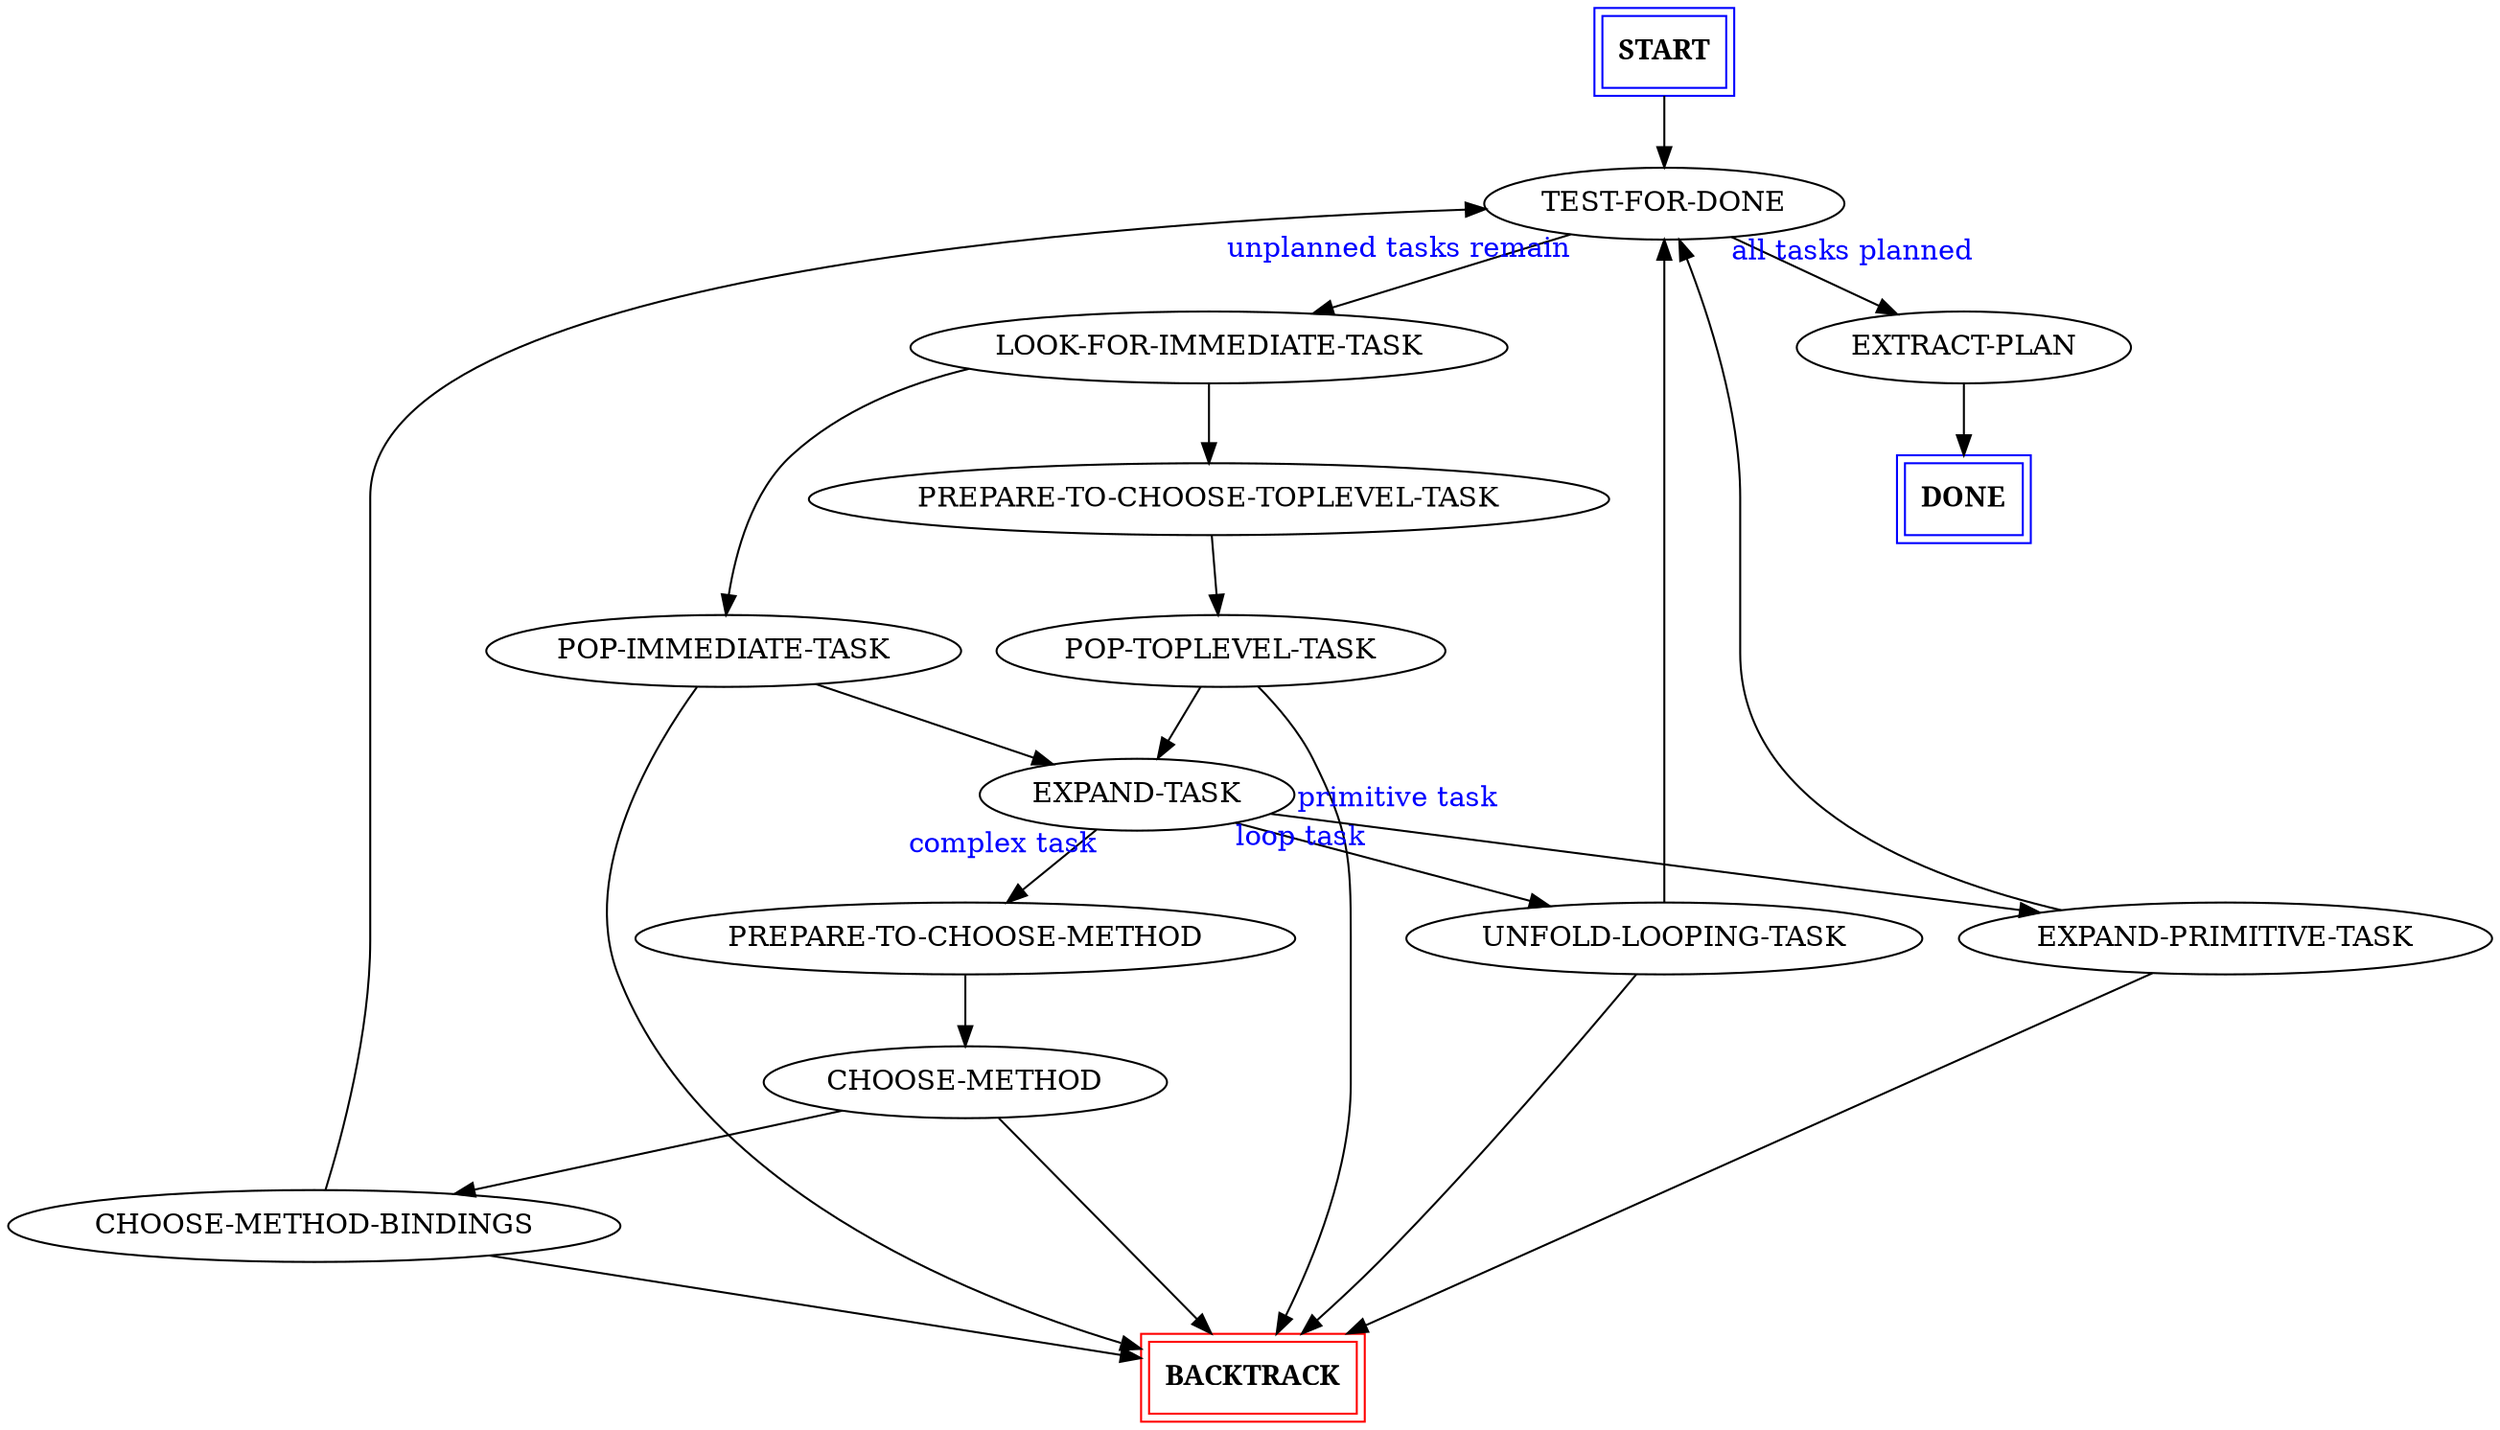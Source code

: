 digraph shop2_stack_machine {
        "START" [fontname="bold",color="blue",shape="rectangle",peripheries=2];
        "TEST-FOR-DONE";
        "LOOK-FOR-IMMEDIATE-TASK";
        "POP-IMMEDIATE-TASK";
        "PREPARE-TO-CHOOSE-TOPLEVEL-TASK";
        "POP-TOPLEVEL-TASK";
        "EXPAND-TASK";
        "UNFOLD-LOOPING-TASK";
        "EXPAND-PRIMITIVE-TASK";
        "PREPARE-TO-CHOOSE-METHOD";
        "CHOOSE-METHOD";
        "CHOOSE-METHOD-BINDINGS";
        "EXTRACT-PLAN";
        {
                node[fontname="bold"];
                
                "BACKTRACK" [color=red,shape="rectangle",peripheries=2];
                "DONE" [color="blue",shape="rectangle",peripheries=2];
        }
        
        
        subgraph {
                edge [labelfontcolor="blue"];

                "START" -> "TEST-FOR-DONE";
                
                "LOOK-FOR-IMMEDIATE-TASK" -> "POP-IMMEDIATE-TASK";
                "LOOK-FOR-IMMEDIATE-TASK" -> "PREPARE-TO-CHOOSE-TOPLEVEL-TASK";
                "POP-IMMEDIATE-TASK" -> "EXPAND-TASK";
                "POP-IMMEDIATE-TASK" -> "BACKTRACK";
                "PREPARE-TO-CHOOSE-TOPLEVEL-TASK" -> "POP-TOPLEVEL-TASK";
                "POP-TOPLEVEL-TASK" -> "EXPAND-TASK";
                "POP-TOPLEVEL-TASK" -> "BACKTRACK";
                {
                        edge [labelfontcolor="blue"];
                        
                        "EXPAND-TASK" -> "EXPAND-PRIMITIVE-TASK" [taillabel="   primitive task"];
                        "EXPAND-TASK" -> "UNFOLD-LOOPING-TASK" [taillabel="loop task",xlp="-20"];
                        "EXPAND-TASK" -> "PREPARE-TO-CHOOSE-METHOD" [taillabel="complex task"];

                        "TEST-FOR-DONE" -> "EXTRACT-PLAN" [taillabel="all tasks planned"];
                        "TEST-FOR-DONE" -> "LOOK-FOR-IMMEDIATE-TASK" [taillabel="unplanned tasks remain"];
                }
        
                "UNFOLD-LOOPING-TASK" -> "TEST-FOR-DONE";
                "UNFOLD-LOOPING-TASK" -> "BACKTRACK";
                "EXPAND-PRIMITIVE-TASK" -> "TEST-FOR-DONE";
                "EXPAND-PRIMITIVE-TASK" -> "BACKTRACK";
                "PREPARE-TO-CHOOSE-METHOD" -> "CHOOSE-METHOD";
                "CHOOSE-METHOD" -> "CHOOSE-METHOD-BINDINGS";
                "CHOOSE-METHOD" -> "BACKTRACK";
                "CHOOSE-METHOD-BINDINGS" -> "TEST-FOR-DONE";
                "CHOOSE-METHOD-BINDINGS" -> "BACKTRACK";
                "EXTRACT-PLAN" -> "DONE";
                
        }

        
        
        
        

        
        
}